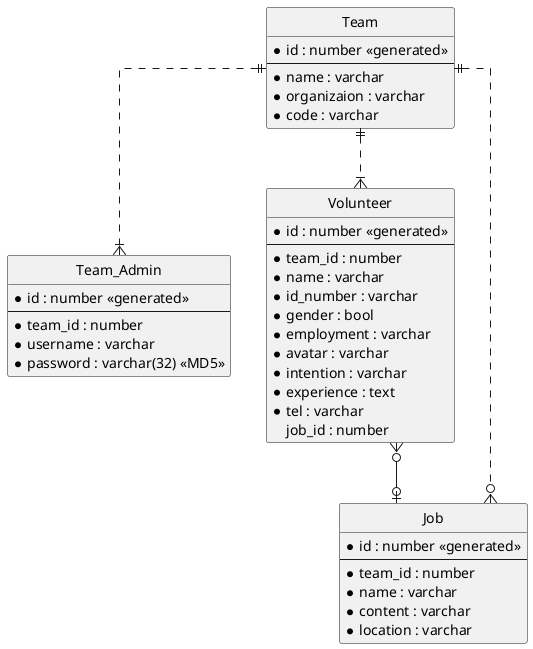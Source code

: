 @startuml database_er
' hide the spot
hide circle

' avoid problems with angled crows feet
skinparam linetype ortho

' 管理员
entity "Team_Admin" as a2  {
    * id : number <<generated>>
    ---
    * team_id : number
    * username : varchar
    * password : varchar(32) <<MD5>>
}

' 团队
entity "Team" as t {
    * id : number <<generated>>
    ---
    * name : varchar
    * organizaion : varchar
    * code : varchar
}

' 志愿者
entity "Volunteer" as v {
    * id : number <<generated>>
    ---
    * team_id : number
    * name : varchar
    * id_number : varchar
    * gender : bool
    * employment : varchar
    * avatar : varchar
    * intention : varchar
    * experience : text
    * tel : varchar
    job_id : number
}

' 岗位
entity "Job" as j {
    * id : number <<generated>>
    ---
    * team_id : number
    * name : varchar
    * content : varchar
    * location : varchar
}

t ||..|{ a2
t ||..|{ v
t ||..o{ j
v }o--o| j
'
@enduml
